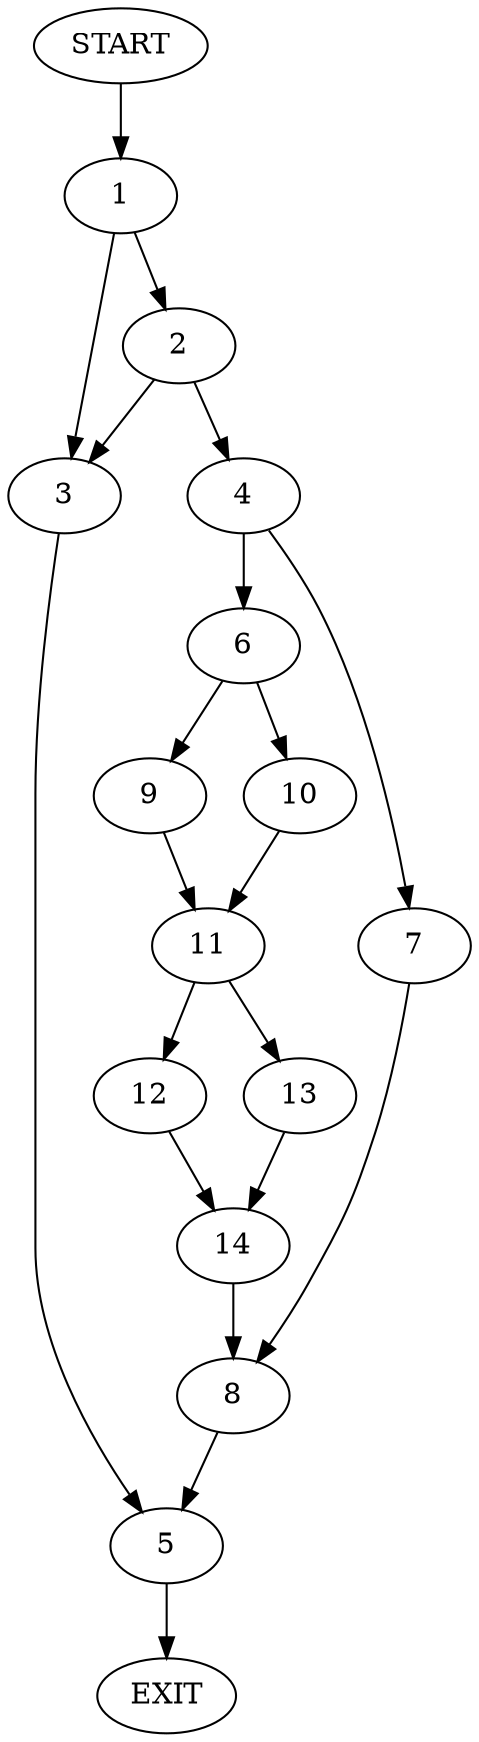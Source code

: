 digraph {
0 [label="START"]
15 [label="EXIT"]
0 -> 1
1 -> 2
1 -> 3
2 -> 4
2 -> 3
3 -> 5
4 -> 6
4 -> 7
7 -> 8
6 -> 9
6 -> 10
9 -> 11
10 -> 11
11 -> 12
11 -> 13
12 -> 14
13 -> 14
14 -> 8
8 -> 5
5 -> 15
}
